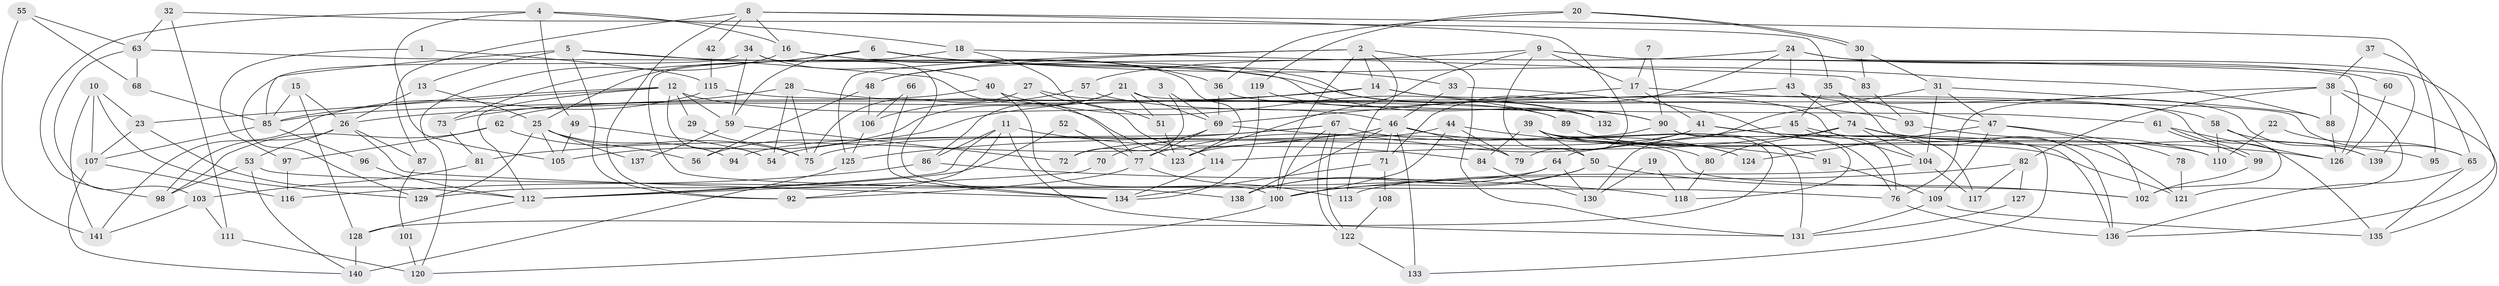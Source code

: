 // Generated by graph-tools (version 1.1) at 2025/02/03/09/25 03:02:04]
// undirected, 141 vertices, 282 edges
graph export_dot {
graph [start="1"]
  node [color=gray90,style=filled];
  1;
  2;
  3;
  4;
  5;
  6;
  7;
  8;
  9;
  10;
  11;
  12;
  13;
  14;
  15;
  16;
  17;
  18;
  19;
  20;
  21;
  22;
  23;
  24;
  25;
  26;
  27;
  28;
  29;
  30;
  31;
  32;
  33;
  34;
  35;
  36;
  37;
  38;
  39;
  40;
  41;
  42;
  43;
  44;
  45;
  46;
  47;
  48;
  49;
  50;
  51;
  52;
  53;
  54;
  55;
  56;
  57;
  58;
  59;
  60;
  61;
  62;
  63;
  64;
  65;
  66;
  67;
  68;
  69;
  70;
  71;
  72;
  73;
  74;
  75;
  76;
  77;
  78;
  79;
  80;
  81;
  82;
  83;
  84;
  85;
  86;
  87;
  88;
  89;
  90;
  91;
  92;
  93;
  94;
  95;
  96;
  97;
  98;
  99;
  100;
  101;
  102;
  103;
  104;
  105;
  106;
  107;
  108;
  109;
  110;
  111;
  112;
  113;
  114;
  115;
  116;
  117;
  118;
  119;
  120;
  121;
  122;
  123;
  124;
  125;
  126;
  127;
  128;
  129;
  130;
  131;
  132;
  133;
  134;
  135;
  136;
  137;
  138;
  139;
  140;
  141;
  1 -- 115;
  1 -- 97;
  2 -- 14;
  2 -- 100;
  2 -- 48;
  2 -- 113;
  2 -- 125;
  2 -- 131;
  3 -- 72;
  3 -- 69;
  4 -- 18;
  4 -- 49;
  4 -- 16;
  4 -- 98;
  4 -- 105;
  5 -- 77;
  5 -- 85;
  5 -- 13;
  5 -- 92;
  5 -- 104;
  6 -- 33;
  6 -- 88;
  6 -- 25;
  6 -- 59;
  6 -- 73;
  6 -- 132;
  7 -- 90;
  7 -- 17;
  8 -- 16;
  8 -- 92;
  8 -- 42;
  8 -- 79;
  8 -- 87;
  8 -- 95;
  9 -- 123;
  9 -- 139;
  9 -- 17;
  9 -- 48;
  9 -- 50;
  9 -- 126;
  10 -- 107;
  10 -- 129;
  10 -- 23;
  10 -- 141;
  11 -- 112;
  11 -- 86;
  11 -- 84;
  11 -- 92;
  11 -- 131;
  12 -- 46;
  12 -- 23;
  12 -- 29;
  12 -- 54;
  12 -- 59;
  12 -- 85;
  12 -- 112;
  13 -- 25;
  13 -- 26;
  14 -- 26;
  14 -- 56;
  14 -- 93;
  14 -- 135;
  15 -- 128;
  15 -- 26;
  15 -- 85;
  16 -- 36;
  16 -- 120;
  16 -- 123;
  17 -- 69;
  17 -- 41;
  17 -- 58;
  18 -- 51;
  18 -- 138;
  18 -- 83;
  19 -- 118;
  19 -- 130;
  20 -- 30;
  20 -- 30;
  20 -- 36;
  20 -- 119;
  21 -- 69;
  21 -- 105;
  21 -- 51;
  21 -- 65;
  21 -- 86;
  22 -- 110;
  22 -- 65;
  23 -- 112;
  23 -- 107;
  24 -- 43;
  24 -- 136;
  24 -- 57;
  24 -- 60;
  24 -- 71;
  25 -- 129;
  25 -- 56;
  25 -- 94;
  25 -- 105;
  25 -- 137;
  26 -- 98;
  26 -- 53;
  26 -- 87;
  26 -- 134;
  27 -- 114;
  27 -- 89;
  27 -- 75;
  28 -- 75;
  28 -- 54;
  28 -- 73;
  28 -- 123;
  29 -- 75;
  30 -- 83;
  30 -- 31;
  31 -- 104;
  31 -- 47;
  31 -- 88;
  31 -- 130;
  32 -- 63;
  32 -- 35;
  32 -- 111;
  33 -- 46;
  33 -- 76;
  34 -- 134;
  34 -- 59;
  34 -- 40;
  34 -- 129;
  35 -- 47;
  35 -- 136;
  35 -- 45;
  36 -- 61;
  36 -- 69;
  37 -- 38;
  37 -- 65;
  38 -- 135;
  38 -- 82;
  38 -- 76;
  38 -- 88;
  38 -- 121;
  39 -- 131;
  39 -- 50;
  39 -- 84;
  39 -- 110;
  39 -- 121;
  39 -- 124;
  39 -- 128;
  40 -- 62;
  40 -- 89;
  40 -- 100;
  41 -- 126;
  41 -- 72;
  41 -- 77;
  41 -- 136;
  42 -- 115;
  43 -- 74;
  43 -- 85;
  43 -- 139;
  44 -- 79;
  44 -- 100;
  44 -- 54;
  44 -- 91;
  45 -- 76;
  45 -- 64;
  45 -- 117;
  46 -- 124;
  46 -- 138;
  46 -- 71;
  46 -- 79;
  46 -- 81;
  46 -- 94;
  46 -- 133;
  47 -- 109;
  47 -- 78;
  47 -- 102;
  47 -- 124;
  48 -- 56;
  48 -- 106;
  49 -- 54;
  49 -- 105;
  50 -- 100;
  50 -- 102;
  50 -- 138;
  51 -- 123;
  52 -- 77;
  52 -- 112;
  53 -- 140;
  53 -- 76;
  53 -- 98;
  55 -- 63;
  55 -- 141;
  55 -- 68;
  57 -- 90;
  57 -- 106;
  58 -- 102;
  58 -- 110;
  58 -- 139;
  59 -- 72;
  59 -- 137;
  60 -- 126;
  61 -- 126;
  61 -- 99;
  61 -- 99;
  62 -- 98;
  62 -- 75;
  62 -- 97;
  63 -- 103;
  63 -- 68;
  63 -- 90;
  64 -- 130;
  64 -- 129;
  64 -- 138;
  65 -- 136;
  65 -- 135;
  66 -- 106;
  66 -- 134;
  67 -- 122;
  67 -- 122;
  67 -- 125;
  67 -- 75;
  67 -- 80;
  67 -- 100;
  68 -- 85;
  69 -- 102;
  69 -- 77;
  69 -- 70;
  70 -- 112;
  71 -- 108;
  71 -- 134;
  73 -- 81;
  74 -- 104;
  74 -- 121;
  74 -- 80;
  74 -- 95;
  74 -- 114;
  76 -- 136;
  77 -- 92;
  77 -- 113;
  78 -- 121;
  80 -- 118;
  81 -- 103;
  82 -- 117;
  82 -- 100;
  82 -- 127;
  83 -- 93;
  84 -- 130;
  85 -- 96;
  85 -- 107;
  86 -- 118;
  86 -- 116;
  87 -- 101;
  88 -- 126;
  89 -- 91;
  90 -- 123;
  90 -- 118;
  90 -- 133;
  91 -- 109;
  93 -- 110;
  96 -- 112;
  97 -- 116;
  99 -- 102;
  100 -- 120;
  101 -- 120;
  103 -- 111;
  103 -- 141;
  104 -- 113;
  104 -- 117;
  106 -- 125;
  107 -- 116;
  107 -- 140;
  108 -- 122;
  109 -- 135;
  109 -- 131;
  111 -- 120;
  112 -- 128;
  114 -- 134;
  115 -- 132;
  115 -- 141;
  119 -- 134;
  119 -- 132;
  122 -- 133;
  125 -- 140;
  127 -- 131;
  128 -- 140;
}
